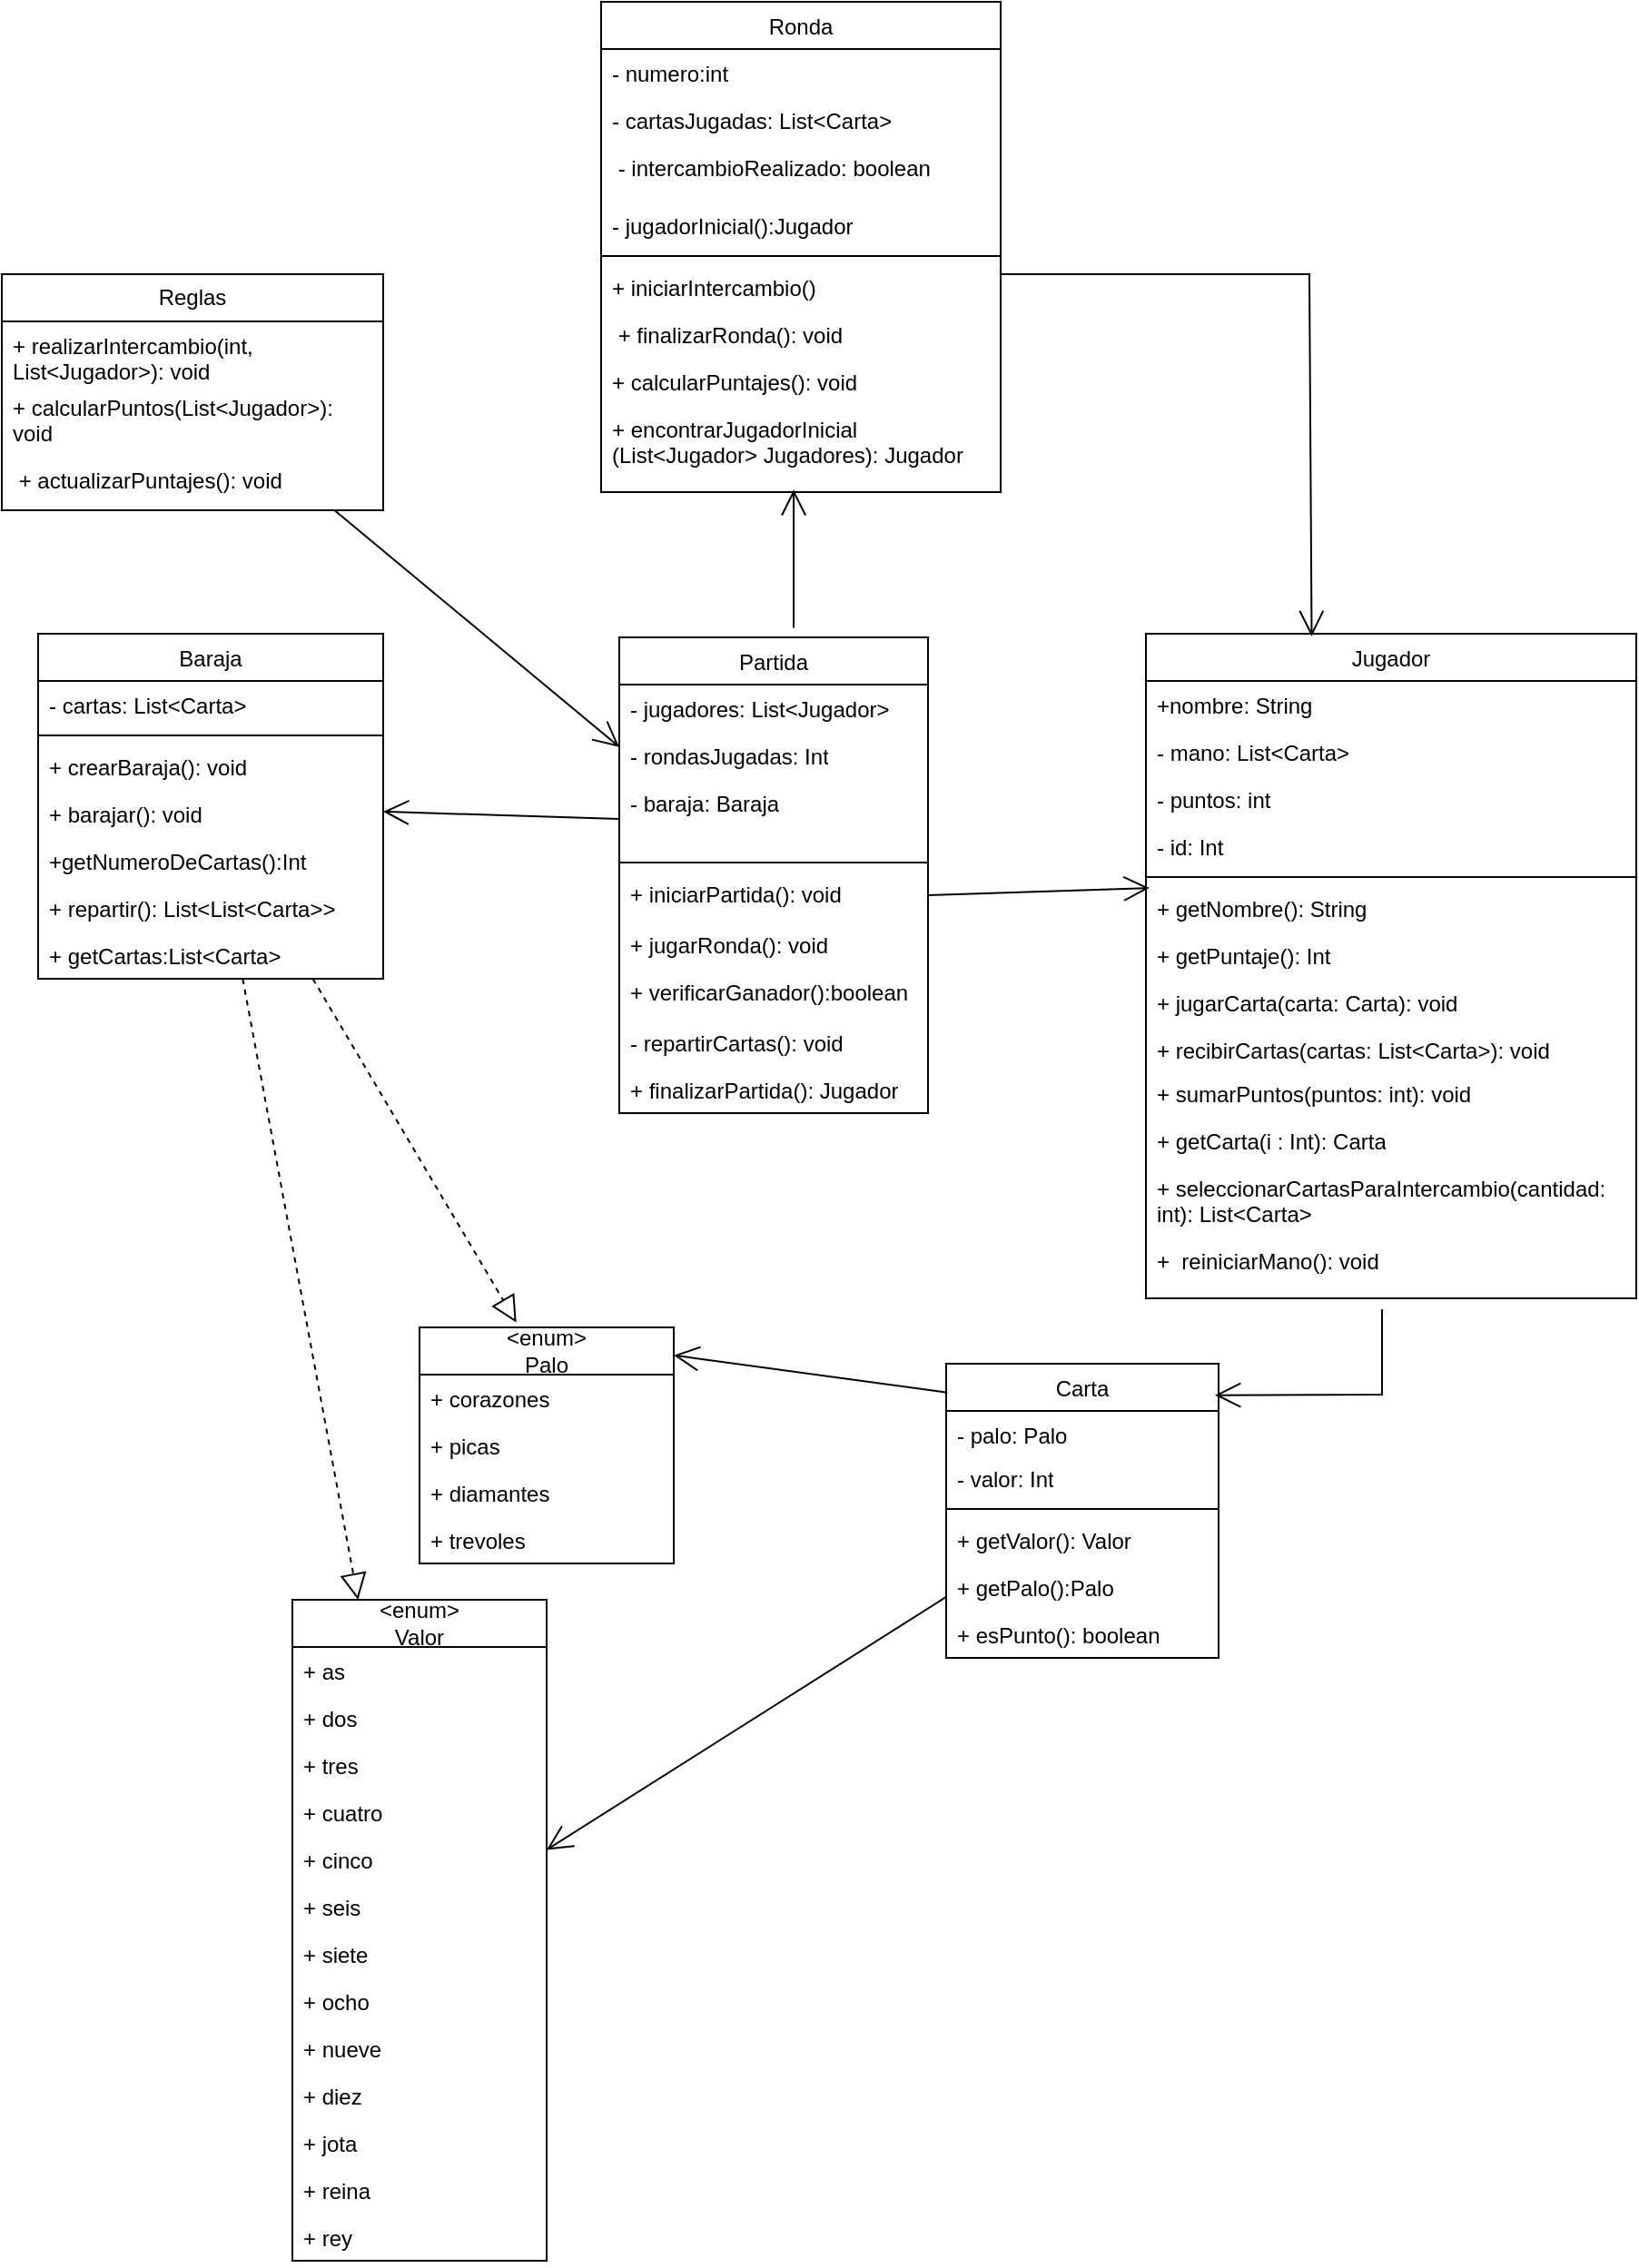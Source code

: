 <mxfile version="22.0.3" type="device">
  <diagram id="C5RBs43oDa-KdzZeNtuy" name="Page-1">
    <mxGraphModel dx="1020" dy="1673" grid="1" gridSize="10" guides="1" tooltips="1" connect="1" arrows="1" fold="1" page="1" pageScale="1" pageWidth="827" pageHeight="1169" math="0" shadow="0">
      <root>
        <mxCell id="WIyWlLk6GJQsqaUBKTNV-0" />
        <mxCell id="WIyWlLk6GJQsqaUBKTNV-1" parent="WIyWlLk6GJQsqaUBKTNV-0" />
        <mxCell id="zkfFHV4jXpPFQw0GAbJ--17" value="Jugador" style="swimlane;fontStyle=0;align=center;verticalAlign=top;childLayout=stackLayout;horizontal=1;startSize=26;horizontalStack=0;resizeParent=1;resizeLast=0;collapsible=1;marginBottom=0;rounded=0;shadow=0;strokeWidth=1;" parent="WIyWlLk6GJQsqaUBKTNV-1" vertex="1">
          <mxGeometry x="670" y="158" width="270" height="366" as="geometry">
            <mxRectangle x="550" y="140" width="160" height="26" as="alternateBounds" />
          </mxGeometry>
        </mxCell>
        <mxCell id="zkfFHV4jXpPFQw0GAbJ--18" value="+nombre: String" style="text;align=left;verticalAlign=top;spacingLeft=4;spacingRight=4;overflow=hidden;rotatable=0;points=[[0,0.5],[1,0.5]];portConstraint=eastwest;" parent="zkfFHV4jXpPFQw0GAbJ--17" vertex="1">
          <mxGeometry y="26" width="270" height="26" as="geometry" />
        </mxCell>
        <mxCell id="1rjTtEy0xH4NKV1ADeRm-15" value="- mano: List&amp;lt;Carta&amp;gt;" style="text;strokeColor=none;fillColor=none;align=left;verticalAlign=top;spacingLeft=4;spacingRight=4;overflow=hidden;rotatable=0;points=[[0,0.5],[1,0.5]];portConstraint=eastwest;whiteSpace=wrap;html=1;" parent="zkfFHV4jXpPFQw0GAbJ--17" vertex="1">
          <mxGeometry y="52" width="270" height="26" as="geometry" />
        </mxCell>
        <mxCell id="1rjTtEy0xH4NKV1ADeRm-16" value="- puntos: int" style="text;strokeColor=none;fillColor=none;align=left;verticalAlign=top;spacingLeft=4;spacingRight=4;overflow=hidden;rotatable=0;points=[[0,0.5],[1,0.5]];portConstraint=eastwest;whiteSpace=wrap;html=1;" parent="zkfFHV4jXpPFQw0GAbJ--17" vertex="1">
          <mxGeometry y="78" width="270" height="26" as="geometry" />
        </mxCell>
        <mxCell id="sGRS6urQTnbL-jBXVymK-19" value="- id: Int" style="text;strokeColor=none;fillColor=none;align=left;verticalAlign=top;spacingLeft=4;spacingRight=4;overflow=hidden;rotatable=0;points=[[0,0.5],[1,0.5]];portConstraint=eastwest;whiteSpace=wrap;html=1;" parent="zkfFHV4jXpPFQw0GAbJ--17" vertex="1">
          <mxGeometry y="104" width="270" height="26" as="geometry" />
        </mxCell>
        <mxCell id="zkfFHV4jXpPFQw0GAbJ--23" value="" style="line;html=1;strokeWidth=1;align=left;verticalAlign=middle;spacingTop=-1;spacingLeft=3;spacingRight=3;rotatable=0;labelPosition=right;points=[];portConstraint=eastwest;" parent="zkfFHV4jXpPFQw0GAbJ--17" vertex="1">
          <mxGeometry y="130" width="270" height="8" as="geometry" />
        </mxCell>
        <mxCell id="Fo5bLl9HIK8GTyb71_uS-2" value="+ getNombre(): String" style="text;strokeColor=none;fillColor=none;align=left;verticalAlign=top;spacingLeft=4;spacingRight=4;overflow=hidden;rotatable=0;points=[[0,0.5],[1,0.5]];portConstraint=eastwest;whiteSpace=wrap;html=1;" parent="zkfFHV4jXpPFQw0GAbJ--17" vertex="1">
          <mxGeometry y="138" width="270" height="26" as="geometry" />
        </mxCell>
        <mxCell id="Fo5bLl9HIK8GTyb71_uS-3" value="+ getPuntaje(): Int" style="text;strokeColor=none;fillColor=none;align=left;verticalAlign=top;spacingLeft=4;spacingRight=4;overflow=hidden;rotatable=0;points=[[0,0.5],[1,0.5]];portConstraint=eastwest;whiteSpace=wrap;html=1;" parent="zkfFHV4jXpPFQw0GAbJ--17" vertex="1">
          <mxGeometry y="164" width="270" height="26" as="geometry" />
        </mxCell>
        <mxCell id="1rjTtEy0xH4NKV1ADeRm-18" value="+ jugarCarta(carta: Carta): void" style="text;strokeColor=none;fillColor=none;align=left;verticalAlign=top;spacingLeft=4;spacingRight=4;overflow=hidden;rotatable=0;points=[[0,0.5],[1,0.5]];portConstraint=eastwest;whiteSpace=wrap;html=1;" parent="zkfFHV4jXpPFQw0GAbJ--17" vertex="1">
          <mxGeometry y="190" width="270" height="26" as="geometry" />
        </mxCell>
        <mxCell id="1rjTtEy0xH4NKV1ADeRm-20" value="+ recibirCartas(cartas: List&amp;lt;Carta&amp;gt;): void" style="text;strokeColor=none;fillColor=none;align=left;verticalAlign=top;spacingLeft=4;spacingRight=4;overflow=hidden;rotatable=0;points=[[0,0.5],[1,0.5]];portConstraint=eastwest;whiteSpace=wrap;html=1;" parent="zkfFHV4jXpPFQw0GAbJ--17" vertex="1">
          <mxGeometry y="216" width="270" height="24" as="geometry" />
        </mxCell>
        <mxCell id="1rjTtEy0xH4NKV1ADeRm-21" value="+ sumarPuntos(puntos: int): void" style="text;strokeColor=none;fillColor=none;align=left;verticalAlign=top;spacingLeft=4;spacingRight=4;overflow=hidden;rotatable=0;points=[[0,0.5],[1,0.5]];portConstraint=eastwest;whiteSpace=wrap;html=1;" parent="zkfFHV4jXpPFQw0GAbJ--17" vertex="1">
          <mxGeometry y="240" width="270" height="26" as="geometry" />
        </mxCell>
        <mxCell id="Fo5bLl9HIK8GTyb71_uS-0" value="+ getCarta(i : Int): Carta" style="text;strokeColor=none;fillColor=none;align=left;verticalAlign=top;spacingLeft=4;spacingRight=4;overflow=hidden;rotatable=0;points=[[0,0.5],[1,0.5]];portConstraint=eastwest;whiteSpace=wrap;html=1;" parent="zkfFHV4jXpPFQw0GAbJ--17" vertex="1">
          <mxGeometry y="266" width="270" height="26" as="geometry" />
        </mxCell>
        <mxCell id="sGRS6urQTnbL-jBXVymK-20" value="+ seleccionarCartasParaIntercambio(cantidad: int): List&amp;lt;Carta&amp;gt;" style="text;strokeColor=none;fillColor=none;align=left;verticalAlign=top;spacingLeft=4;spacingRight=4;overflow=hidden;rotatable=0;points=[[0,0.5],[1,0.5]];portConstraint=eastwest;whiteSpace=wrap;html=1;" parent="zkfFHV4jXpPFQw0GAbJ--17" vertex="1">
          <mxGeometry y="292" width="270" height="40" as="geometry" />
        </mxCell>
        <mxCell id="ZSJKOcIUWWVEZzPvV0Ef-0" value="+&amp;nbsp;&amp;nbsp;reiniciarMano(): void" style="text;strokeColor=none;fillColor=none;align=left;verticalAlign=top;spacingLeft=4;spacingRight=4;overflow=hidden;rotatable=0;points=[[0,0.5],[1,0.5]];portConstraint=eastwest;whiteSpace=wrap;html=1;" parent="zkfFHV4jXpPFQw0GAbJ--17" vertex="1">
          <mxGeometry y="332" width="270" height="26" as="geometry" />
        </mxCell>
        <mxCell id="1rjTtEy0xH4NKV1ADeRm-0" value="Carta" style="swimlane;fontStyle=0;align=center;verticalAlign=top;childLayout=stackLayout;horizontal=1;startSize=26;horizontalStack=0;resizeParent=1;resizeLast=0;collapsible=1;marginBottom=0;rounded=0;shadow=0;strokeWidth=1;" parent="WIyWlLk6GJQsqaUBKTNV-1" vertex="1">
          <mxGeometry x="560" y="560" width="150" height="162" as="geometry">
            <mxRectangle x="550" y="140" width="160" height="26" as="alternateBounds" />
          </mxGeometry>
        </mxCell>
        <mxCell id="1rjTtEy0xH4NKV1ADeRm-1" value="- palo: Palo&#xa;" style="text;align=left;verticalAlign=top;spacingLeft=4;spacingRight=4;overflow=hidden;rotatable=0;points=[[0,0.5],[1,0.5]];portConstraint=eastwest;" parent="1rjTtEy0xH4NKV1ADeRm-0" vertex="1">
          <mxGeometry y="26" width="150" height="24" as="geometry" />
        </mxCell>
        <mxCell id="1rjTtEy0xH4NKV1ADeRm-10" value="- valor: Int" style="text;strokeColor=none;fillColor=none;align=left;verticalAlign=top;spacingLeft=4;spacingRight=4;overflow=hidden;rotatable=0;points=[[0,0.5],[1,0.5]];portConstraint=eastwest;whiteSpace=wrap;html=1;" parent="1rjTtEy0xH4NKV1ADeRm-0" vertex="1">
          <mxGeometry y="50" width="150" height="26" as="geometry" />
        </mxCell>
        <mxCell id="1rjTtEy0xH4NKV1ADeRm-12" value="" style="line;strokeWidth=1;fillColor=none;align=left;verticalAlign=middle;spacingTop=-1;spacingLeft=3;spacingRight=3;rotatable=0;labelPosition=right;points=[];portConstraint=eastwest;strokeColor=inherit;" parent="1rjTtEy0xH4NKV1ADeRm-0" vertex="1">
          <mxGeometry y="76" width="150" height="8" as="geometry" />
        </mxCell>
        <mxCell id="1rjTtEy0xH4NKV1ADeRm-11" value="+ getValor(): Valor" style="text;strokeColor=none;fillColor=none;align=left;verticalAlign=top;spacingLeft=4;spacingRight=4;overflow=hidden;rotatable=0;points=[[0,0.5],[1,0.5]];portConstraint=eastwest;whiteSpace=wrap;html=1;" parent="1rjTtEy0xH4NKV1ADeRm-0" vertex="1">
          <mxGeometry y="84" width="150" height="26" as="geometry" />
        </mxCell>
        <mxCell id="sGRS6urQTnbL-jBXVymK-0" value="+ getPalo():Palo" style="text;strokeColor=none;fillColor=none;align=left;verticalAlign=top;spacingLeft=4;spacingRight=4;overflow=hidden;rotatable=0;points=[[0,0.5],[1,0.5]];portConstraint=eastwest;whiteSpace=wrap;html=1;" parent="1rjTtEy0xH4NKV1ADeRm-0" vertex="1">
          <mxGeometry y="110" width="150" height="26" as="geometry" />
        </mxCell>
        <mxCell id="1rjTtEy0xH4NKV1ADeRm-13" value="+ esPunto(): boolean" style="text;strokeColor=none;fillColor=none;align=left;verticalAlign=top;spacingLeft=4;spacingRight=4;overflow=hidden;rotatable=0;points=[[0,0.5],[1,0.5]];portConstraint=eastwest;whiteSpace=wrap;html=1;" parent="1rjTtEy0xH4NKV1ADeRm-0" vertex="1">
          <mxGeometry y="136" width="150" height="26" as="geometry" />
        </mxCell>
        <mxCell id="1rjTtEy0xH4NKV1ADeRm-22" value="&lt;span style=&quot;font-weight: normal;&quot;&gt;Baraja&lt;/span&gt;" style="swimlane;fontStyle=1;align=center;verticalAlign=top;childLayout=stackLayout;horizontal=1;startSize=26;horizontalStack=0;resizeParent=1;resizeParentMax=0;resizeLast=0;collapsible=1;marginBottom=0;whiteSpace=wrap;html=1;" parent="WIyWlLk6GJQsqaUBKTNV-1" vertex="1">
          <mxGeometry x="60" y="158" width="190" height="190" as="geometry" />
        </mxCell>
        <mxCell id="1rjTtEy0xH4NKV1ADeRm-23" value="- cartas: List&amp;lt;Carta&amp;gt;" style="text;strokeColor=none;fillColor=none;align=left;verticalAlign=top;spacingLeft=4;spacingRight=4;overflow=hidden;rotatable=0;points=[[0,0.5],[1,0.5]];portConstraint=eastwest;whiteSpace=wrap;html=1;" parent="1rjTtEy0xH4NKV1ADeRm-22" vertex="1">
          <mxGeometry y="26" width="190" height="26" as="geometry" />
        </mxCell>
        <mxCell id="1rjTtEy0xH4NKV1ADeRm-24" value="" style="line;strokeWidth=1;fillColor=none;align=left;verticalAlign=middle;spacingTop=-1;spacingLeft=3;spacingRight=3;rotatable=0;labelPosition=right;points=[];portConstraint=eastwest;strokeColor=inherit;" parent="1rjTtEy0xH4NKV1ADeRm-22" vertex="1">
          <mxGeometry y="52" width="190" height="8" as="geometry" />
        </mxCell>
        <mxCell id="1rjTtEy0xH4NKV1ADeRm-25" value="+ crearBaraja(): void" style="text;strokeColor=none;fillColor=none;align=left;verticalAlign=top;spacingLeft=4;spacingRight=4;overflow=hidden;rotatable=0;points=[[0,0.5],[1,0.5]];portConstraint=eastwest;whiteSpace=wrap;html=1;" parent="1rjTtEy0xH4NKV1ADeRm-22" vertex="1">
          <mxGeometry y="60" width="190" height="26" as="geometry" />
        </mxCell>
        <mxCell id="1rjTtEy0xH4NKV1ADeRm-26" value="+ barajar(): void" style="text;strokeColor=none;fillColor=none;align=left;verticalAlign=top;spacingLeft=4;spacingRight=4;overflow=hidden;rotatable=0;points=[[0,0.5],[1,0.5]];portConstraint=eastwest;whiteSpace=wrap;html=1;" parent="1rjTtEy0xH4NKV1ADeRm-22" vertex="1">
          <mxGeometry y="86" width="190" height="26" as="geometry" />
        </mxCell>
        <mxCell id="ZSJKOcIUWWVEZzPvV0Ef-8" value="+getNumeroDeCartas():Int" style="text;strokeColor=none;fillColor=none;align=left;verticalAlign=top;spacingLeft=4;spacingRight=4;overflow=hidden;rotatable=0;points=[[0,0.5],[1,0.5]];portConstraint=eastwest;whiteSpace=wrap;html=1;" parent="1rjTtEy0xH4NKV1ADeRm-22" vertex="1">
          <mxGeometry y="112" width="190" height="26" as="geometry" />
        </mxCell>
        <mxCell id="1rjTtEy0xH4NKV1ADeRm-27" value="+ repartir(): List&amp;lt;List&amp;lt;Carta&amp;gt;&amp;gt;" style="text;strokeColor=none;fillColor=none;align=left;verticalAlign=top;spacingLeft=4;spacingRight=4;overflow=hidden;rotatable=0;points=[[0,0.5],[1,0.5]];portConstraint=eastwest;whiteSpace=wrap;html=1;" parent="1rjTtEy0xH4NKV1ADeRm-22" vertex="1">
          <mxGeometry y="138" width="190" height="26" as="geometry" />
        </mxCell>
        <mxCell id="ZSJKOcIUWWVEZzPvV0Ef-9" value="+ getCartas:List&amp;lt;Carta&amp;gt;" style="text;strokeColor=none;fillColor=none;align=left;verticalAlign=top;spacingLeft=4;spacingRight=4;overflow=hidden;rotatable=0;points=[[0,0.5],[1,0.5]];portConstraint=eastwest;whiteSpace=wrap;html=1;" parent="1rjTtEy0xH4NKV1ADeRm-22" vertex="1">
          <mxGeometry y="164" width="190" height="26" as="geometry" />
        </mxCell>
        <mxCell id="1rjTtEy0xH4NKV1ADeRm-28" value="&lt;span style=&quot;font-weight: normal;&quot;&gt;Partida&lt;/span&gt;" style="swimlane;fontStyle=1;align=center;verticalAlign=top;childLayout=stackLayout;horizontal=1;startSize=26;horizontalStack=0;resizeParent=1;resizeParentMax=0;resizeLast=0;collapsible=1;marginBottom=0;whiteSpace=wrap;html=1;" parent="WIyWlLk6GJQsqaUBKTNV-1" vertex="1">
          <mxGeometry x="380" y="160" width="170" height="262" as="geometry" />
        </mxCell>
        <mxCell id="1rjTtEy0xH4NKV1ADeRm-29" value="- jugadores: List&amp;lt;Jugador&amp;gt;" style="text;strokeColor=none;fillColor=none;align=left;verticalAlign=top;spacingLeft=4;spacingRight=4;overflow=hidden;rotatable=0;points=[[0,0.5],[1,0.5]];portConstraint=eastwest;whiteSpace=wrap;html=1;" parent="1rjTtEy0xH4NKV1ADeRm-28" vertex="1">
          <mxGeometry y="26" width="170" height="26" as="geometry" />
        </mxCell>
        <mxCell id="1rjTtEy0xH4NKV1ADeRm-32" value="- rondasJugadas: Int" style="text;strokeColor=none;fillColor=none;align=left;verticalAlign=top;spacingLeft=4;spacingRight=4;overflow=hidden;rotatable=0;points=[[0,0.5],[1,0.5]];portConstraint=eastwest;whiteSpace=wrap;html=1;" parent="1rjTtEy0xH4NKV1ADeRm-28" vertex="1">
          <mxGeometry y="52" width="170" height="26" as="geometry" />
        </mxCell>
        <mxCell id="1rjTtEy0xH4NKV1ADeRm-33" value="- baraja: Baraja" style="text;strokeColor=none;fillColor=none;align=left;verticalAlign=top;spacingLeft=4;spacingRight=4;overflow=hidden;rotatable=0;points=[[0,0.5],[1,0.5]];portConstraint=eastwest;whiteSpace=wrap;html=1;" parent="1rjTtEy0xH4NKV1ADeRm-28" vertex="1">
          <mxGeometry y="78" width="170" height="42" as="geometry" />
        </mxCell>
        <mxCell id="1rjTtEy0xH4NKV1ADeRm-30" value="" style="line;strokeWidth=1;fillColor=none;align=left;verticalAlign=middle;spacingTop=-1;spacingLeft=3;spacingRight=3;rotatable=0;labelPosition=right;points=[];portConstraint=eastwest;strokeColor=inherit;" parent="1rjTtEy0xH4NKV1ADeRm-28" vertex="1">
          <mxGeometry y="120" width="170" height="8" as="geometry" />
        </mxCell>
        <mxCell id="1rjTtEy0xH4NKV1ADeRm-31" value="+ iniciarPartida(): void" style="text;strokeColor=none;fillColor=none;align=left;verticalAlign=top;spacingLeft=4;spacingRight=4;overflow=hidden;rotatable=0;points=[[0,0.5],[1,0.5]];portConstraint=eastwest;whiteSpace=wrap;html=1;" parent="1rjTtEy0xH4NKV1ADeRm-28" vertex="1">
          <mxGeometry y="128" width="170" height="28" as="geometry" />
        </mxCell>
        <mxCell id="1rjTtEy0xH4NKV1ADeRm-34" value="+ jugarRonda(): void" style="text;strokeColor=none;fillColor=none;align=left;verticalAlign=top;spacingLeft=4;spacingRight=4;overflow=hidden;rotatable=0;points=[[0,0.5],[1,0.5]];portConstraint=eastwest;whiteSpace=wrap;html=1;" parent="1rjTtEy0xH4NKV1ADeRm-28" vertex="1">
          <mxGeometry y="156" width="170" height="26" as="geometry" />
        </mxCell>
        <mxCell id="1rjTtEy0xH4NKV1ADeRm-35" value="+ verificarGanador():boolean" style="text;strokeColor=none;fillColor=none;align=left;verticalAlign=top;spacingLeft=4;spacingRight=4;overflow=hidden;rotatable=0;points=[[0,0.5],[1,0.5]];portConstraint=eastwest;whiteSpace=wrap;html=1;" parent="1rjTtEy0xH4NKV1ADeRm-28" vertex="1">
          <mxGeometry y="182" width="170" height="28" as="geometry" />
        </mxCell>
        <mxCell id="ZSJKOcIUWWVEZzPvV0Ef-3" value="- repartirCartas(): void" style="text;strokeColor=none;fillColor=none;align=left;verticalAlign=top;spacingLeft=4;spacingRight=4;overflow=hidden;rotatable=0;points=[[0,0.5],[1,0.5]];portConstraint=eastwest;whiteSpace=wrap;html=1;" parent="1rjTtEy0xH4NKV1ADeRm-28" vertex="1">
          <mxGeometry y="210" width="170" height="26" as="geometry" />
        </mxCell>
        <mxCell id="1rjTtEy0xH4NKV1ADeRm-36" value="+ finalizarPartida(): Jugador" style="text;strokeColor=none;fillColor=none;align=left;verticalAlign=top;spacingLeft=4;spacingRight=4;overflow=hidden;rotatable=0;points=[[0,0.5],[1,0.5]];portConstraint=eastwest;whiteSpace=wrap;html=1;" parent="1rjTtEy0xH4NKV1ADeRm-28" vertex="1">
          <mxGeometry y="236" width="170" height="26" as="geometry" />
        </mxCell>
        <mxCell id="1rjTtEy0xH4NKV1ADeRm-37" value="Reglas" style="swimlane;fontStyle=0;childLayout=stackLayout;horizontal=1;startSize=26;fillColor=none;horizontalStack=0;resizeParent=1;resizeParentMax=0;resizeLast=0;collapsible=1;marginBottom=0;whiteSpace=wrap;html=1;" parent="WIyWlLk6GJQsqaUBKTNV-1" vertex="1">
          <mxGeometry x="40" y="-40" width="210" height="130" as="geometry" />
        </mxCell>
        <mxCell id="1rjTtEy0xH4NKV1ADeRm-38" value="+ realizarIntercambio(int, List&amp;lt;Jugador&amp;gt;): void&amp;nbsp;" style="text;strokeColor=none;fillColor=none;align=left;verticalAlign=top;spacingLeft=4;spacingRight=4;overflow=hidden;rotatable=0;points=[[0,0.5],[1,0.5]];portConstraint=eastwest;whiteSpace=wrap;html=1;" parent="1rjTtEy0xH4NKV1ADeRm-37" vertex="1">
          <mxGeometry y="26" width="210" height="34" as="geometry" />
        </mxCell>
        <mxCell id="1rjTtEy0xH4NKV1ADeRm-41" value="+ calcularPuntos(List&amp;lt;Jugador&amp;gt;): void&amp;nbsp;" style="text;strokeColor=none;fillColor=none;align=left;verticalAlign=top;spacingLeft=4;spacingRight=4;overflow=hidden;rotatable=0;points=[[0,0.5],[1,0.5]];portConstraint=eastwest;whiteSpace=wrap;html=1;" parent="1rjTtEy0xH4NKV1ADeRm-37" vertex="1">
          <mxGeometry y="60" width="210" height="40" as="geometry" />
        </mxCell>
        <mxCell id="1rjTtEy0xH4NKV1ADeRm-42" value="&amp;nbsp;+ actualizarPuntajes(): void" style="text;strokeColor=none;fillColor=none;align=left;verticalAlign=top;spacingLeft=4;spacingRight=4;overflow=hidden;rotatable=0;points=[[0,0.5],[1,0.5]];portConstraint=eastwest;whiteSpace=wrap;html=1;" parent="1rjTtEy0xH4NKV1ADeRm-37" vertex="1">
          <mxGeometry y="100" width="210" height="30" as="geometry" />
        </mxCell>
        <mxCell id="1rjTtEy0xH4NKV1ADeRm-49" value="&amp;lt;enum&amp;gt;&lt;br&gt;Palo" style="swimlane;fontStyle=0;childLayout=stackLayout;horizontal=1;startSize=26;fillColor=none;horizontalStack=0;resizeParent=1;resizeParentMax=0;resizeLast=0;collapsible=1;marginBottom=0;whiteSpace=wrap;html=1;" parent="WIyWlLk6GJQsqaUBKTNV-1" vertex="1">
          <mxGeometry x="270" y="540" width="140" height="130" as="geometry" />
        </mxCell>
        <mxCell id="1rjTtEy0xH4NKV1ADeRm-50" value="+ corazones" style="text;strokeColor=none;fillColor=none;align=left;verticalAlign=top;spacingLeft=4;spacingRight=4;overflow=hidden;rotatable=0;points=[[0,0.5],[1,0.5]];portConstraint=eastwest;whiteSpace=wrap;html=1;" parent="1rjTtEy0xH4NKV1ADeRm-49" vertex="1">
          <mxGeometry y="26" width="140" height="26" as="geometry" />
        </mxCell>
        <mxCell id="1rjTtEy0xH4NKV1ADeRm-51" value="+ picas" style="text;strokeColor=none;fillColor=none;align=left;verticalAlign=top;spacingLeft=4;spacingRight=4;overflow=hidden;rotatable=0;points=[[0,0.5],[1,0.5]];portConstraint=eastwest;whiteSpace=wrap;html=1;" parent="1rjTtEy0xH4NKV1ADeRm-49" vertex="1">
          <mxGeometry y="52" width="140" height="26" as="geometry" />
        </mxCell>
        <mxCell id="1rjTtEy0xH4NKV1ADeRm-52" value="+ diamantes" style="text;strokeColor=none;fillColor=none;align=left;verticalAlign=top;spacingLeft=4;spacingRight=4;overflow=hidden;rotatable=0;points=[[0,0.5],[1,0.5]];portConstraint=eastwest;whiteSpace=wrap;html=1;" parent="1rjTtEy0xH4NKV1ADeRm-49" vertex="1">
          <mxGeometry y="78" width="140" height="26" as="geometry" />
        </mxCell>
        <mxCell id="1rjTtEy0xH4NKV1ADeRm-53" value="+ trevoles" style="text;strokeColor=none;fillColor=none;align=left;verticalAlign=top;spacingLeft=4;spacingRight=4;overflow=hidden;rotatable=0;points=[[0,0.5],[1,0.5]];portConstraint=eastwest;whiteSpace=wrap;html=1;" parent="1rjTtEy0xH4NKV1ADeRm-49" vertex="1">
          <mxGeometry y="104" width="140" height="26" as="geometry" />
        </mxCell>
        <mxCell id="1rjTtEy0xH4NKV1ADeRm-54" value="" style="endArrow=open;endFill=1;endSize=12;html=1;rounded=0;entryX=1;entryY=0.118;entryDx=0;entryDy=0;entryPerimeter=0;exitX=0.004;exitY=0.098;exitDx=0;exitDy=0;exitPerimeter=0;" parent="WIyWlLk6GJQsqaUBKTNV-1" source="1rjTtEy0xH4NKV1ADeRm-0" target="1rjTtEy0xH4NKV1ADeRm-49" edge="1">
          <mxGeometry width="160" relative="1" as="geometry">
            <mxPoint x="410" y="390" as="sourcePoint" />
            <mxPoint x="570" y="390" as="targetPoint" />
          </mxGeometry>
        </mxCell>
        <mxCell id="Zyvc3G4V16ZzNz-KqC-n-1" value="&lt;span style=&quot;font-weight: normal;&quot;&gt;Ronda&lt;/span&gt;" style="swimlane;fontStyle=1;align=center;verticalAlign=top;childLayout=stackLayout;horizontal=1;startSize=26;horizontalStack=0;resizeParent=1;resizeParentMax=0;resizeLast=0;collapsible=1;marginBottom=0;whiteSpace=wrap;html=1;" parent="WIyWlLk6GJQsqaUBKTNV-1" vertex="1">
          <mxGeometry x="370" y="-190" width="220" height="270" as="geometry" />
        </mxCell>
        <mxCell id="Zyvc3G4V16ZzNz-KqC-n-2" value="- numero:int" style="text;strokeColor=none;fillColor=none;align=left;verticalAlign=top;spacingLeft=4;spacingRight=4;overflow=hidden;rotatable=0;points=[[0,0.5],[1,0.5]];portConstraint=eastwest;whiteSpace=wrap;html=1;" parent="Zyvc3G4V16ZzNz-KqC-n-1" vertex="1">
          <mxGeometry y="26" width="220" height="26" as="geometry" />
        </mxCell>
        <mxCell id="Zyvc3G4V16ZzNz-KqC-n-5" value="- cartasJugadas: List&amp;lt;Carta&amp;gt;" style="text;strokeColor=none;fillColor=none;align=left;verticalAlign=top;spacingLeft=4;spacingRight=4;overflow=hidden;rotatable=0;points=[[0,0.5],[1,0.5]];portConstraint=eastwest;whiteSpace=wrap;html=1;" parent="Zyvc3G4V16ZzNz-KqC-n-1" vertex="1">
          <mxGeometry y="52" width="220" height="26" as="geometry" />
        </mxCell>
        <mxCell id="Fo5bLl9HIK8GTyb71_uS-7" value="&amp;nbsp;- intercambioRealizado: boolean&amp;nbsp;" style="text;strokeColor=none;fillColor=none;align=left;verticalAlign=top;spacingLeft=4;spacingRight=4;overflow=hidden;rotatable=0;points=[[0,0.5],[1,0.5]];portConstraint=eastwest;whiteSpace=wrap;html=1;" parent="Zyvc3G4V16ZzNz-KqC-n-1" vertex="1">
          <mxGeometry y="78" width="220" height="32" as="geometry" />
        </mxCell>
        <mxCell id="ZSJKOcIUWWVEZzPvV0Ef-1" value="- jugadorInicial():Jugador" style="text;strokeColor=none;fillColor=none;align=left;verticalAlign=top;spacingLeft=4;spacingRight=4;overflow=hidden;rotatable=0;points=[[0,0.5],[1,0.5]];portConstraint=eastwest;whiteSpace=wrap;html=1;" parent="Zyvc3G4V16ZzNz-KqC-n-1" vertex="1">
          <mxGeometry y="110" width="220" height="26" as="geometry" />
        </mxCell>
        <mxCell id="Zyvc3G4V16ZzNz-KqC-n-3" value="" style="line;strokeWidth=1;fillColor=none;align=left;verticalAlign=middle;spacingTop=-1;spacingLeft=3;spacingRight=3;rotatable=0;labelPosition=right;points=[];portConstraint=eastwest;strokeColor=inherit;" parent="Zyvc3G4V16ZzNz-KqC-n-1" vertex="1">
          <mxGeometry y="136" width="220" height="8" as="geometry" />
        </mxCell>
        <mxCell id="Zyvc3G4V16ZzNz-KqC-n-4" value="+ iniciarIntercambio()" style="text;strokeColor=none;fillColor=none;align=left;verticalAlign=top;spacingLeft=4;spacingRight=4;overflow=hidden;rotatable=0;points=[[0,0.5],[1,0.5]];portConstraint=eastwest;whiteSpace=wrap;html=1;" parent="Zyvc3G4V16ZzNz-KqC-n-1" vertex="1">
          <mxGeometry y="144" width="220" height="26" as="geometry" />
        </mxCell>
        <mxCell id="Fo5bLl9HIK8GTyb71_uS-8" value="&amp;nbsp;+ finalizarRonda(): void" style="text;strokeColor=none;fillColor=none;align=left;verticalAlign=top;spacingLeft=4;spacingRight=4;overflow=hidden;rotatable=0;points=[[0,0.5],[1,0.5]];portConstraint=eastwest;whiteSpace=wrap;html=1;" parent="Zyvc3G4V16ZzNz-KqC-n-1" vertex="1">
          <mxGeometry y="170" width="220" height="26" as="geometry" />
        </mxCell>
        <mxCell id="Zyvc3G4V16ZzNz-KqC-n-8" value="+ calcularPuntajes(): void" style="text;strokeColor=none;fillColor=none;align=left;verticalAlign=top;spacingLeft=4;spacingRight=4;overflow=hidden;rotatable=0;points=[[0,0.5],[1,0.5]];portConstraint=eastwest;whiteSpace=wrap;html=1;" parent="Zyvc3G4V16ZzNz-KqC-n-1" vertex="1">
          <mxGeometry y="196" width="220" height="26" as="geometry" />
        </mxCell>
        <mxCell id="ZSJKOcIUWWVEZzPvV0Ef-2" value="+ encontrarJugadorInicial (List&amp;lt;Jugador&amp;gt; Jugadores): Jugador" style="text;strokeColor=none;fillColor=none;align=left;verticalAlign=top;spacingLeft=4;spacingRight=4;overflow=hidden;rotatable=0;points=[[0,0.5],[1,0.5]];portConstraint=eastwest;whiteSpace=wrap;html=1;" parent="Zyvc3G4V16ZzNz-KqC-n-1" vertex="1">
          <mxGeometry y="222" width="220" height="48" as="geometry" />
        </mxCell>
        <mxCell id="Zyvc3G4V16ZzNz-KqC-n-13" value="" style="endArrow=open;endFill=1;endSize=12;html=1;rounded=0;" parent="WIyWlLk6GJQsqaUBKTNV-1" source="1rjTtEy0xH4NKV1ADeRm-37" target="1rjTtEy0xH4NKV1ADeRm-28" edge="1">
          <mxGeometry width="160" relative="1" as="geometry">
            <mxPoint x="430" y="100" as="sourcePoint" />
            <mxPoint x="590" y="100" as="targetPoint" />
          </mxGeometry>
        </mxCell>
        <mxCell id="sGRS6urQTnbL-jBXVymK-1" value="&amp;lt;enum&amp;gt;&lt;br&gt;Valor" style="swimlane;fontStyle=0;childLayout=stackLayout;horizontal=1;startSize=26;fillColor=none;horizontalStack=0;resizeParent=1;resizeParentMax=0;resizeLast=0;collapsible=1;marginBottom=0;whiteSpace=wrap;html=1;" parent="WIyWlLk6GJQsqaUBKTNV-1" vertex="1">
          <mxGeometry x="200" y="690" width="140" height="364" as="geometry" />
        </mxCell>
        <mxCell id="sGRS6urQTnbL-jBXVymK-2" value="+ as" style="text;strokeColor=none;fillColor=none;align=left;verticalAlign=top;spacingLeft=4;spacingRight=4;overflow=hidden;rotatable=0;points=[[0,0.5],[1,0.5]];portConstraint=eastwest;whiteSpace=wrap;html=1;" parent="sGRS6urQTnbL-jBXVymK-1" vertex="1">
          <mxGeometry y="26" width="140" height="26" as="geometry" />
        </mxCell>
        <mxCell id="sGRS6urQTnbL-jBXVymK-4" value="+ dos" style="text;strokeColor=none;fillColor=none;align=left;verticalAlign=top;spacingLeft=4;spacingRight=4;overflow=hidden;rotatable=0;points=[[0,0.5],[1,0.5]];portConstraint=eastwest;whiteSpace=wrap;html=1;" parent="sGRS6urQTnbL-jBXVymK-1" vertex="1">
          <mxGeometry y="52" width="140" height="26" as="geometry" />
        </mxCell>
        <mxCell id="sGRS6urQTnbL-jBXVymK-5" value="+ tres" style="text;strokeColor=none;fillColor=none;align=left;verticalAlign=top;spacingLeft=4;spacingRight=4;overflow=hidden;rotatable=0;points=[[0,0.5],[1,0.5]];portConstraint=eastwest;whiteSpace=wrap;html=1;" parent="sGRS6urQTnbL-jBXVymK-1" vertex="1">
          <mxGeometry y="78" width="140" height="26" as="geometry" />
        </mxCell>
        <mxCell id="sGRS6urQTnbL-jBXVymK-6" value="+ cuatro" style="text;strokeColor=none;fillColor=none;align=left;verticalAlign=top;spacingLeft=4;spacingRight=4;overflow=hidden;rotatable=0;points=[[0,0.5],[1,0.5]];portConstraint=eastwest;whiteSpace=wrap;html=1;" parent="sGRS6urQTnbL-jBXVymK-1" vertex="1">
          <mxGeometry y="104" width="140" height="26" as="geometry" />
        </mxCell>
        <mxCell id="sGRS6urQTnbL-jBXVymK-7" value="+ cinco" style="text;strokeColor=none;fillColor=none;align=left;verticalAlign=top;spacingLeft=4;spacingRight=4;overflow=hidden;rotatable=0;points=[[0,0.5],[1,0.5]];portConstraint=eastwest;whiteSpace=wrap;html=1;" parent="sGRS6urQTnbL-jBXVymK-1" vertex="1">
          <mxGeometry y="130" width="140" height="26" as="geometry" />
        </mxCell>
        <mxCell id="sGRS6urQTnbL-jBXVymK-8" value="+ seis" style="text;strokeColor=none;fillColor=none;align=left;verticalAlign=top;spacingLeft=4;spacingRight=4;overflow=hidden;rotatable=0;points=[[0,0.5],[1,0.5]];portConstraint=eastwest;whiteSpace=wrap;html=1;" parent="sGRS6urQTnbL-jBXVymK-1" vertex="1">
          <mxGeometry y="156" width="140" height="26" as="geometry" />
        </mxCell>
        <mxCell id="sGRS6urQTnbL-jBXVymK-9" value="+ siete" style="text;strokeColor=none;fillColor=none;align=left;verticalAlign=top;spacingLeft=4;spacingRight=4;overflow=hidden;rotatable=0;points=[[0,0.5],[1,0.5]];portConstraint=eastwest;whiteSpace=wrap;html=1;" parent="sGRS6urQTnbL-jBXVymK-1" vertex="1">
          <mxGeometry y="182" width="140" height="26" as="geometry" />
        </mxCell>
        <mxCell id="sGRS6urQTnbL-jBXVymK-10" value="+ ocho" style="text;strokeColor=none;fillColor=none;align=left;verticalAlign=top;spacingLeft=4;spacingRight=4;overflow=hidden;rotatable=0;points=[[0,0.5],[1,0.5]];portConstraint=eastwest;whiteSpace=wrap;html=1;" parent="sGRS6urQTnbL-jBXVymK-1" vertex="1">
          <mxGeometry y="208" width="140" height="26" as="geometry" />
        </mxCell>
        <mxCell id="sGRS6urQTnbL-jBXVymK-11" value="+ nueve" style="text;strokeColor=none;fillColor=none;align=left;verticalAlign=top;spacingLeft=4;spacingRight=4;overflow=hidden;rotatable=0;points=[[0,0.5],[1,0.5]];portConstraint=eastwest;whiteSpace=wrap;html=1;" parent="sGRS6urQTnbL-jBXVymK-1" vertex="1">
          <mxGeometry y="234" width="140" height="26" as="geometry" />
        </mxCell>
        <mxCell id="sGRS6urQTnbL-jBXVymK-12" value="+ diez" style="text;strokeColor=none;fillColor=none;align=left;verticalAlign=top;spacingLeft=4;spacingRight=4;overflow=hidden;rotatable=0;points=[[0,0.5],[1,0.5]];portConstraint=eastwest;whiteSpace=wrap;html=1;" parent="sGRS6urQTnbL-jBXVymK-1" vertex="1">
          <mxGeometry y="260" width="140" height="26" as="geometry" />
        </mxCell>
        <mxCell id="sGRS6urQTnbL-jBXVymK-13" value="+ jota" style="text;strokeColor=none;fillColor=none;align=left;verticalAlign=top;spacingLeft=4;spacingRight=4;overflow=hidden;rotatable=0;points=[[0,0.5],[1,0.5]];portConstraint=eastwest;whiteSpace=wrap;html=1;" parent="sGRS6urQTnbL-jBXVymK-1" vertex="1">
          <mxGeometry y="286" width="140" height="26" as="geometry" />
        </mxCell>
        <mxCell id="sGRS6urQTnbL-jBXVymK-14" value="+ reina" style="text;strokeColor=none;fillColor=none;align=left;verticalAlign=top;spacingLeft=4;spacingRight=4;overflow=hidden;rotatable=0;points=[[0,0.5],[1,0.5]];portConstraint=eastwest;whiteSpace=wrap;html=1;" parent="sGRS6urQTnbL-jBXVymK-1" vertex="1">
          <mxGeometry y="312" width="140" height="26" as="geometry" />
        </mxCell>
        <mxCell id="sGRS6urQTnbL-jBXVymK-15" value="+ rey" style="text;strokeColor=none;fillColor=none;align=left;verticalAlign=top;spacingLeft=4;spacingRight=4;overflow=hidden;rotatable=0;points=[[0,0.5],[1,0.5]];portConstraint=eastwest;whiteSpace=wrap;html=1;" parent="sGRS6urQTnbL-jBXVymK-1" vertex="1">
          <mxGeometry y="338" width="140" height="26" as="geometry" />
        </mxCell>
        <mxCell id="sGRS6urQTnbL-jBXVymK-18" value="" style="endArrow=open;endFill=1;endSize=12;html=1;rounded=0;" parent="WIyWlLk6GJQsqaUBKTNV-1" source="1rjTtEy0xH4NKV1ADeRm-0" target="sGRS6urQTnbL-jBXVymK-1" edge="1">
          <mxGeometry width="160" relative="1" as="geometry">
            <mxPoint x="750" y="620" as="sourcePoint" />
            <mxPoint x="910" y="620" as="targetPoint" />
          </mxGeometry>
        </mxCell>
        <mxCell id="ZSJKOcIUWWVEZzPvV0Ef-4" value="" style="endArrow=block;dashed=1;endFill=0;endSize=12;html=1;rounded=0;entryX=0.381;entryY=-0.021;entryDx=0;entryDy=0;entryPerimeter=0;" parent="WIyWlLk6GJQsqaUBKTNV-1" source="1rjTtEy0xH4NKV1ADeRm-22" target="1rjTtEy0xH4NKV1ADeRm-49" edge="1">
          <mxGeometry width="160" relative="1" as="geometry">
            <mxPoint x="120" y="460" as="sourcePoint" />
            <mxPoint x="280" y="460" as="targetPoint" />
          </mxGeometry>
        </mxCell>
        <mxCell id="ZSJKOcIUWWVEZzPvV0Ef-7" value="" style="endArrow=block;dashed=1;endFill=0;endSize=12;html=1;rounded=0;" parent="WIyWlLk6GJQsqaUBKTNV-1" source="1rjTtEy0xH4NKV1ADeRm-22" target="sGRS6urQTnbL-jBXVymK-1" edge="1">
          <mxGeometry width="160" relative="1" as="geometry">
            <mxPoint x="440" y="460" as="sourcePoint" />
            <mxPoint x="600" y="460" as="targetPoint" />
          </mxGeometry>
        </mxCell>
        <mxCell id="zI2VsTOBlOVO22g3q7GL-0" value="" style="endArrow=open;endFill=1;endSize=12;html=1;rounded=0;entryX=0.987;entryY=0.107;entryDx=0;entryDy=0;entryPerimeter=0;" parent="WIyWlLk6GJQsqaUBKTNV-1" target="1rjTtEy0xH4NKV1ADeRm-0" edge="1">
          <mxGeometry width="160" relative="1" as="geometry">
            <mxPoint x="800" y="530" as="sourcePoint" />
            <mxPoint x="600" y="560" as="targetPoint" />
            <Array as="points">
              <mxPoint x="800" y="577" />
            </Array>
          </mxGeometry>
        </mxCell>
        <mxCell id="zI2VsTOBlOVO22g3q7GL-1" value="" style="endArrow=open;endFill=1;endSize=12;html=1;rounded=0;entryX=0.482;entryY=0.972;entryDx=0;entryDy=0;entryPerimeter=0;exitX=0.565;exitY=-0.02;exitDx=0;exitDy=0;exitPerimeter=0;" parent="WIyWlLk6GJQsqaUBKTNV-1" source="1rjTtEy0xH4NKV1ADeRm-28" target="ZSJKOcIUWWVEZzPvV0Ef-2" edge="1">
          <mxGeometry width="160" relative="1" as="geometry">
            <mxPoint x="440" y="160" as="sourcePoint" />
            <mxPoint x="600" y="160" as="targetPoint" />
          </mxGeometry>
        </mxCell>
        <mxCell id="zI2VsTOBlOVO22g3q7GL-2" value="" style="endArrow=open;endFill=1;endSize=12;html=1;rounded=0;" parent="WIyWlLk6GJQsqaUBKTNV-1" target="1rjTtEy0xH4NKV1ADeRm-22" edge="1">
          <mxGeometry width="160" relative="1" as="geometry">
            <mxPoint x="380" y="260" as="sourcePoint" />
            <mxPoint x="600" y="260" as="targetPoint" />
          </mxGeometry>
        </mxCell>
        <mxCell id="zI2VsTOBlOVO22g3q7GL-7" value="" style="endArrow=open;endFill=1;endSize=12;html=1;rounded=0;exitX=1;exitY=0.5;exitDx=0;exitDy=0;entryX=0.007;entryY=0.077;entryDx=0;entryDy=0;entryPerimeter=0;" parent="WIyWlLk6GJQsqaUBKTNV-1" source="1rjTtEy0xH4NKV1ADeRm-31" target="Fo5bLl9HIK8GTyb71_uS-2" edge="1">
          <mxGeometry width="160" relative="1" as="geometry">
            <mxPoint x="560" y="310" as="sourcePoint" />
            <mxPoint x="680" y="300" as="targetPoint" />
          </mxGeometry>
        </mxCell>
        <mxCell id="zI2VsTOBlOVO22g3q7GL-8" value="" style="endArrow=open;endFill=1;endSize=12;html=1;rounded=0;entryX=0.338;entryY=0.004;entryDx=0;entryDy=0;entryPerimeter=0;exitX=1;exitY=0.231;exitDx=0;exitDy=0;exitPerimeter=0;" parent="WIyWlLk6GJQsqaUBKTNV-1" source="Zyvc3G4V16ZzNz-KqC-n-4" target="zkfFHV4jXpPFQw0GAbJ--17" edge="1">
          <mxGeometry width="160" relative="1" as="geometry">
            <mxPoint x="440" y="60" as="sourcePoint" />
            <mxPoint x="600" y="60" as="targetPoint" />
            <Array as="points">
              <mxPoint x="760" y="-40" />
            </Array>
          </mxGeometry>
        </mxCell>
      </root>
    </mxGraphModel>
  </diagram>
</mxfile>
